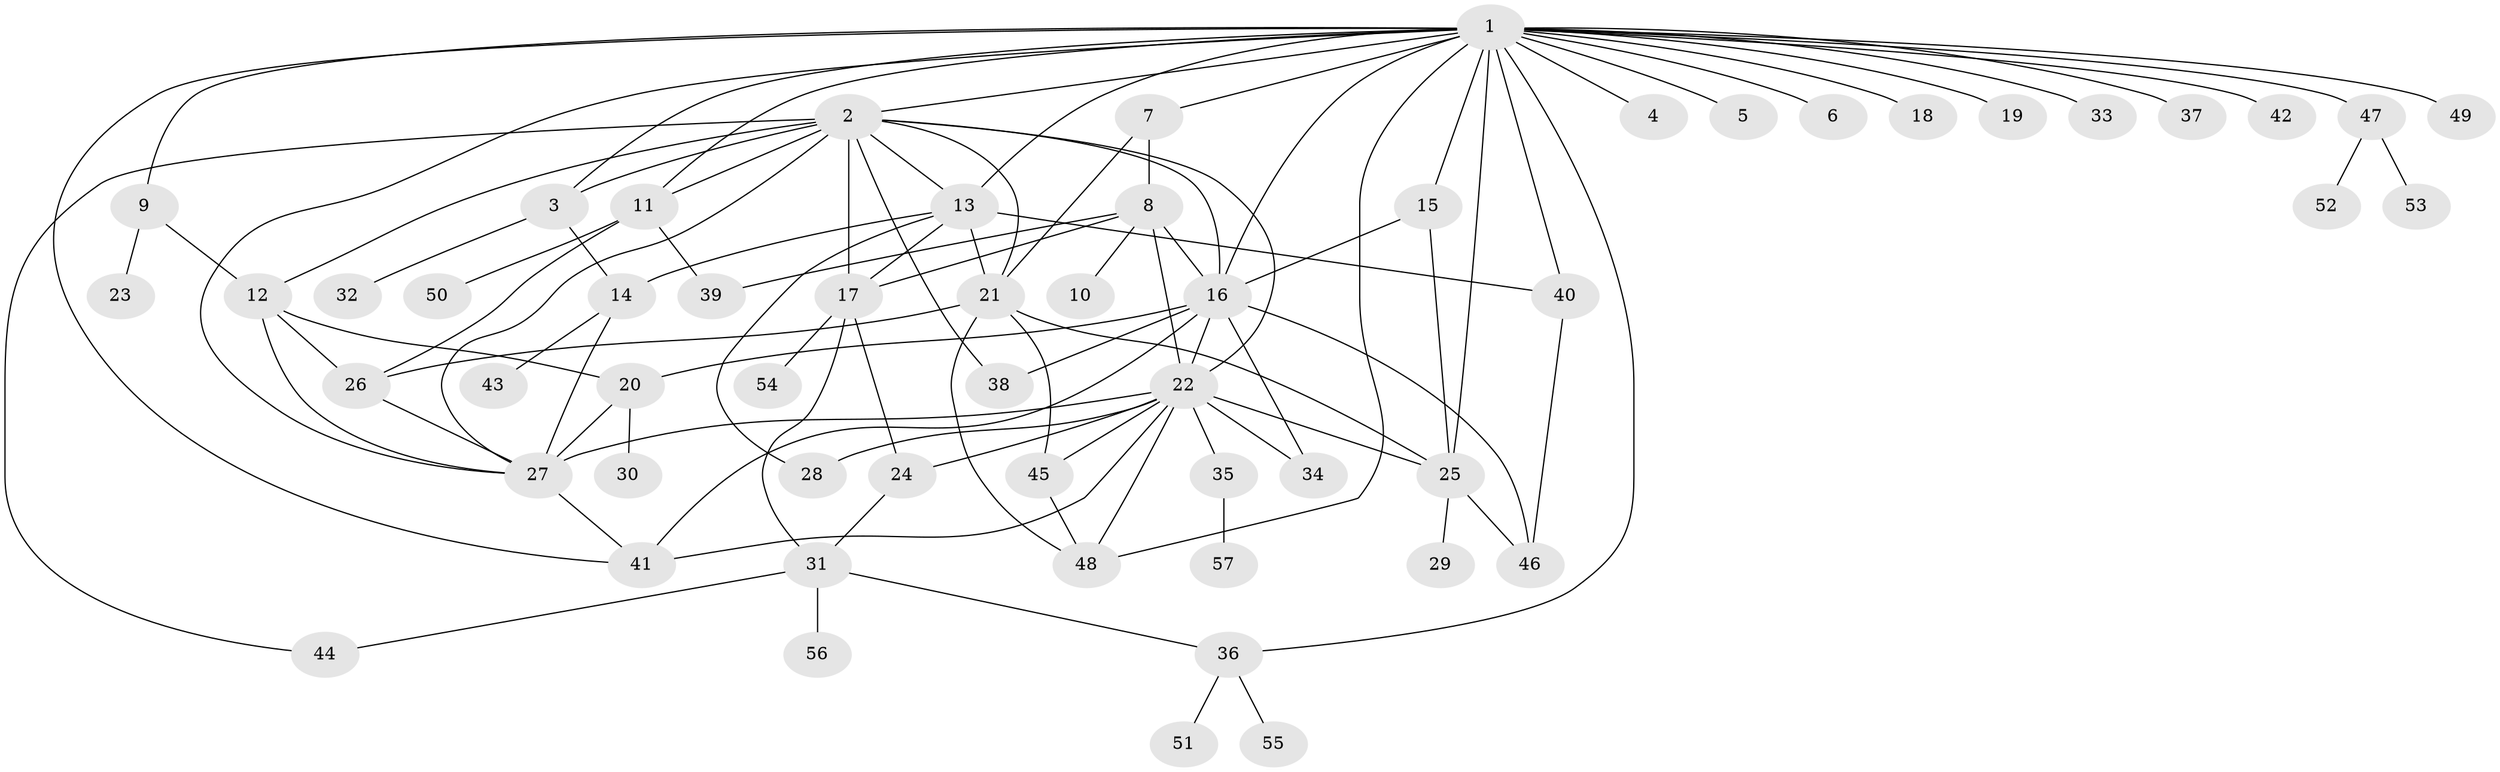 // original degree distribution, {28: 0.008849557522123894, 21: 0.008849557522123894, 5: 0.061946902654867256, 2: 0.17699115044247787, 1: 0.49557522123893805, 4: 0.10619469026548672, 8: 0.008849557522123894, 7: 0.008849557522123894, 6: 0.017699115044247787, 9: 0.017699115044247787, 3: 0.07964601769911504, 22: 0.008849557522123894}
// Generated by graph-tools (version 1.1) at 2025/35/03/09/25 02:35:27]
// undirected, 57 vertices, 100 edges
graph export_dot {
graph [start="1"]
  node [color=gray90,style=filled];
  1;
  2;
  3;
  4;
  5;
  6;
  7;
  8;
  9;
  10;
  11;
  12;
  13;
  14;
  15;
  16;
  17;
  18;
  19;
  20;
  21;
  22;
  23;
  24;
  25;
  26;
  27;
  28;
  29;
  30;
  31;
  32;
  33;
  34;
  35;
  36;
  37;
  38;
  39;
  40;
  41;
  42;
  43;
  44;
  45;
  46;
  47;
  48;
  49;
  50;
  51;
  52;
  53;
  54;
  55;
  56;
  57;
  1 -- 2 [weight=1.0];
  1 -- 3 [weight=1.0];
  1 -- 4 [weight=1.0];
  1 -- 5 [weight=1.0];
  1 -- 6 [weight=1.0];
  1 -- 7 [weight=1.0];
  1 -- 9 [weight=1.0];
  1 -- 11 [weight=2.0];
  1 -- 13 [weight=1.0];
  1 -- 15 [weight=1.0];
  1 -- 16 [weight=1.0];
  1 -- 18 [weight=1.0];
  1 -- 19 [weight=1.0];
  1 -- 25 [weight=1.0];
  1 -- 27 [weight=1.0];
  1 -- 33 [weight=1.0];
  1 -- 36 [weight=1.0];
  1 -- 37 [weight=1.0];
  1 -- 40 [weight=1.0];
  1 -- 41 [weight=1.0];
  1 -- 42 [weight=1.0];
  1 -- 47 [weight=1.0];
  1 -- 48 [weight=1.0];
  1 -- 49 [weight=1.0];
  2 -- 3 [weight=1.0];
  2 -- 11 [weight=1.0];
  2 -- 12 [weight=1.0];
  2 -- 13 [weight=1.0];
  2 -- 16 [weight=1.0];
  2 -- 17 [weight=8.0];
  2 -- 21 [weight=1.0];
  2 -- 22 [weight=1.0];
  2 -- 27 [weight=1.0];
  2 -- 38 [weight=1.0];
  2 -- 44 [weight=1.0];
  3 -- 14 [weight=1.0];
  3 -- 32 [weight=1.0];
  7 -- 8 [weight=1.0];
  7 -- 21 [weight=1.0];
  8 -- 10 [weight=3.0];
  8 -- 16 [weight=1.0];
  8 -- 17 [weight=1.0];
  8 -- 22 [weight=1.0];
  8 -- 39 [weight=1.0];
  9 -- 12 [weight=1.0];
  9 -- 23 [weight=1.0];
  11 -- 26 [weight=1.0];
  11 -- 39 [weight=1.0];
  11 -- 50 [weight=2.0];
  12 -- 20 [weight=1.0];
  12 -- 26 [weight=1.0];
  12 -- 27 [weight=1.0];
  13 -- 14 [weight=1.0];
  13 -- 17 [weight=1.0];
  13 -- 21 [weight=1.0];
  13 -- 28 [weight=1.0];
  13 -- 40 [weight=1.0];
  14 -- 27 [weight=1.0];
  14 -- 43 [weight=1.0];
  15 -- 16 [weight=1.0];
  15 -- 25 [weight=1.0];
  16 -- 20 [weight=1.0];
  16 -- 22 [weight=1.0];
  16 -- 34 [weight=1.0];
  16 -- 38 [weight=1.0];
  16 -- 41 [weight=1.0];
  16 -- 46 [weight=1.0];
  17 -- 24 [weight=1.0];
  17 -- 31 [weight=1.0];
  17 -- 54 [weight=1.0];
  20 -- 27 [weight=1.0];
  20 -- 30 [weight=1.0];
  21 -- 25 [weight=3.0];
  21 -- 26 [weight=1.0];
  21 -- 45 [weight=1.0];
  21 -- 48 [weight=1.0];
  22 -- 24 [weight=1.0];
  22 -- 25 [weight=1.0];
  22 -- 27 [weight=8.0];
  22 -- 28 [weight=1.0];
  22 -- 34 [weight=1.0];
  22 -- 35 [weight=1.0];
  22 -- 41 [weight=1.0];
  22 -- 45 [weight=1.0];
  22 -- 48 [weight=1.0];
  24 -- 31 [weight=1.0];
  25 -- 29 [weight=1.0];
  25 -- 46 [weight=1.0];
  26 -- 27 [weight=1.0];
  27 -- 41 [weight=1.0];
  31 -- 36 [weight=1.0];
  31 -- 44 [weight=1.0];
  31 -- 56 [weight=1.0];
  35 -- 57 [weight=1.0];
  36 -- 51 [weight=1.0];
  36 -- 55 [weight=1.0];
  40 -- 46 [weight=1.0];
  45 -- 48 [weight=1.0];
  47 -- 52 [weight=1.0];
  47 -- 53 [weight=1.0];
}

